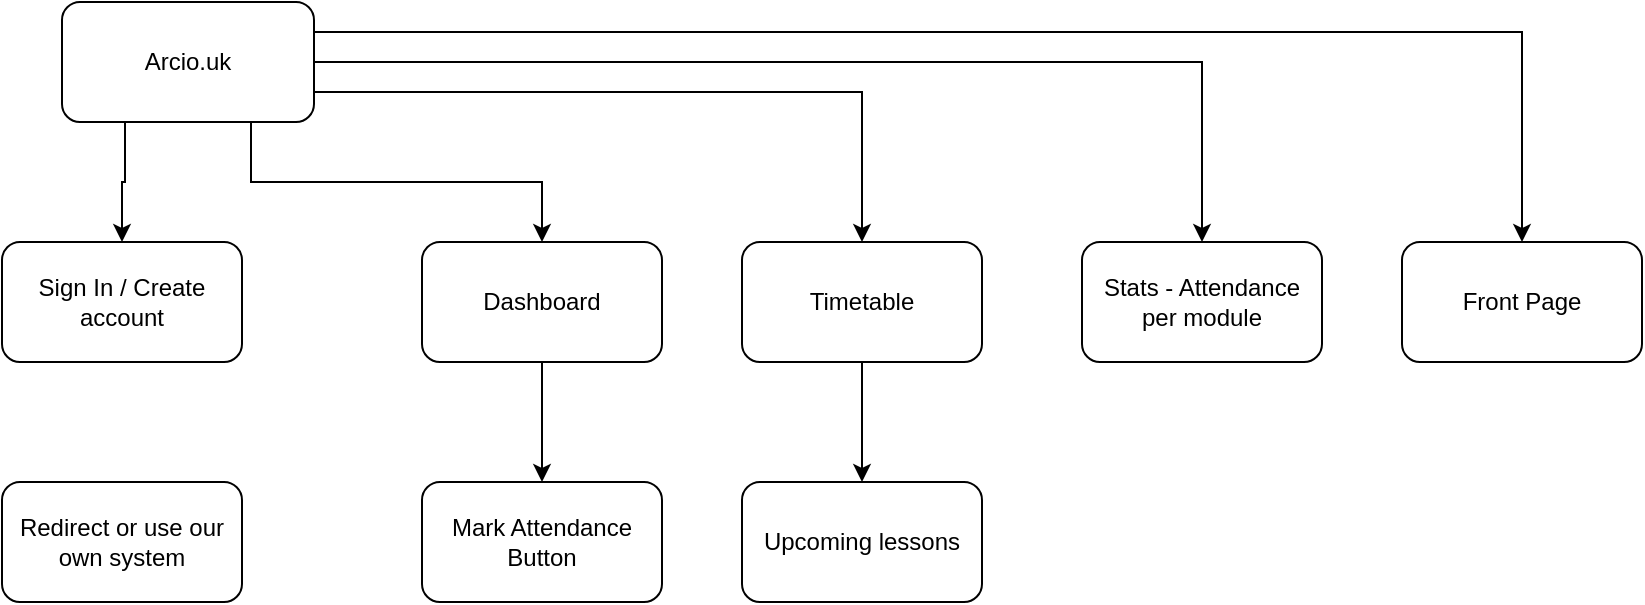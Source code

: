 <mxfile version="17.1.2" type="device"><diagram id="oRkejY6-JGhdgj55S8OF" name="Page-1"><mxGraphModel dx="1422" dy="785" grid="1" gridSize="10" guides="1" tooltips="1" connect="1" arrows="1" fold="1" page="1" pageScale="1" pageWidth="1169" pageHeight="827" math="0" shadow="0"><root><mxCell id="0"/><mxCell id="1" parent="0"/><mxCell id="zPP7JgP7emwa2xHcyEl0-3" style="edgeStyle=orthogonalEdgeStyle;rounded=0;orthogonalLoop=1;jettySize=auto;html=1;exitX=0.75;exitY=1;exitDx=0;exitDy=0;" edge="1" parent="1" source="eFnjU2_LT9B4N_QHOEt3-1" target="eFnjU2_LT9B4N_QHOEt3-5"><mxGeometry relative="1" as="geometry"/></mxCell><mxCell id="zPP7JgP7emwa2xHcyEl0-9" style="edgeStyle=orthogonalEdgeStyle;rounded=0;orthogonalLoop=1;jettySize=auto;html=1;exitX=1;exitY=0.75;exitDx=0;exitDy=0;entryX=0.5;entryY=0;entryDx=0;entryDy=0;" edge="1" parent="1" source="eFnjU2_LT9B4N_QHOEt3-1" target="zPP7JgP7emwa2xHcyEl0-1"><mxGeometry relative="1" as="geometry"/></mxCell><mxCell id="zPP7JgP7emwa2xHcyEl0-11" style="edgeStyle=orthogonalEdgeStyle;rounded=0;orthogonalLoop=1;jettySize=auto;html=1;exitX=1;exitY=0.25;exitDx=0;exitDy=0;entryX=0.5;entryY=0;entryDx=0;entryDy=0;" edge="1" parent="1" source="eFnjU2_LT9B4N_QHOEt3-1" target="eFnjU2_LT9B4N_QHOEt3-2"><mxGeometry relative="1" as="geometry"><Array as="points"><mxPoint x="1060" y="55"/></Array></mxGeometry></mxCell><mxCell id="zPP7JgP7emwa2xHcyEl0-12" style="edgeStyle=orthogonalEdgeStyle;rounded=0;orthogonalLoop=1;jettySize=auto;html=1;exitX=1;exitY=0.5;exitDx=0;exitDy=0;entryX=0.5;entryY=0;entryDx=0;entryDy=0;" edge="1" parent="1" source="eFnjU2_LT9B4N_QHOEt3-1" target="zPP7JgP7emwa2xHcyEl0-10"><mxGeometry relative="1" as="geometry"/></mxCell><mxCell id="zPP7JgP7emwa2xHcyEl0-13" style="edgeStyle=orthogonalEdgeStyle;rounded=0;orthogonalLoop=1;jettySize=auto;html=1;exitX=0.25;exitY=1;exitDx=0;exitDy=0;entryX=0.5;entryY=0;entryDx=0;entryDy=0;" edge="1" parent="1" source="eFnjU2_LT9B4N_QHOEt3-1" target="eFnjU2_LT9B4N_QHOEt3-3"><mxGeometry relative="1" as="geometry"/></mxCell><mxCell id="eFnjU2_LT9B4N_QHOEt3-1" value="Arcio.uk" style="rounded=1;whiteSpace=wrap;html=1;" parent="1" vertex="1"><mxGeometry x="330" y="40" width="126" height="60" as="geometry"/></mxCell><mxCell id="eFnjU2_LT9B4N_QHOEt3-2" value="Front Page" style="rounded=1;whiteSpace=wrap;html=1;" parent="1" vertex="1"><mxGeometry x="1000" y="160" width="120" height="60" as="geometry"/></mxCell><mxCell id="eFnjU2_LT9B4N_QHOEt3-3" value="Sign In / Create account" style="rounded=1;whiteSpace=wrap;html=1;" parent="1" vertex="1"><mxGeometry x="300" y="160" width="120" height="60" as="geometry"/></mxCell><mxCell id="eFnjU2_LT9B4N_QHOEt3-4" value="Redirect or use our own system" style="rounded=1;whiteSpace=wrap;html=1;" parent="1" vertex="1"><mxGeometry x="300" y="280" width="120" height="60" as="geometry"/></mxCell><mxCell id="zPP7JgP7emwa2xHcyEl0-6" style="edgeStyle=orthogonalEdgeStyle;rounded=0;orthogonalLoop=1;jettySize=auto;html=1;exitX=0.5;exitY=1;exitDx=0;exitDy=0;entryX=0.5;entryY=0;entryDx=0;entryDy=0;" edge="1" parent="1" source="eFnjU2_LT9B4N_QHOEt3-5" target="eFnjU2_LT9B4N_QHOEt3-6"><mxGeometry relative="1" as="geometry"/></mxCell><mxCell id="eFnjU2_LT9B4N_QHOEt3-5" value="Dashboard" style="rounded=1;whiteSpace=wrap;html=1;" parent="1" vertex="1"><mxGeometry x="510" y="160" width="120" height="60" as="geometry"/></mxCell><mxCell id="eFnjU2_LT9B4N_QHOEt3-6" value="Mark Attendance Button" style="rounded=1;whiteSpace=wrap;html=1;" parent="1" vertex="1"><mxGeometry x="510" y="280" width="120" height="60" as="geometry"/></mxCell><mxCell id="eFnjU2_LT9B4N_QHOEt3-7" value="Upcoming lessons" style="rounded=1;whiteSpace=wrap;html=1;" parent="1" vertex="1"><mxGeometry x="670" y="280" width="120" height="60" as="geometry"/></mxCell><mxCell id="zPP7JgP7emwa2xHcyEl0-7" style="edgeStyle=orthogonalEdgeStyle;rounded=0;orthogonalLoop=1;jettySize=auto;html=1;exitX=0.5;exitY=1;exitDx=0;exitDy=0;entryX=0.5;entryY=0;entryDx=0;entryDy=0;" edge="1" parent="1" source="zPP7JgP7emwa2xHcyEl0-1" target="eFnjU2_LT9B4N_QHOEt3-7"><mxGeometry relative="1" as="geometry"/></mxCell><mxCell id="zPP7JgP7emwa2xHcyEl0-1" value="Timetable" style="rounded=1;whiteSpace=wrap;html=1;" vertex="1" parent="1"><mxGeometry x="670" y="160" width="120" height="60" as="geometry"/></mxCell><mxCell id="zPP7JgP7emwa2xHcyEl0-10" value="Stats - Attendance per module" style="rounded=1;whiteSpace=wrap;html=1;" vertex="1" parent="1"><mxGeometry x="840" y="160" width="120" height="60" as="geometry"/></mxCell></root></mxGraphModel></diagram></mxfile>